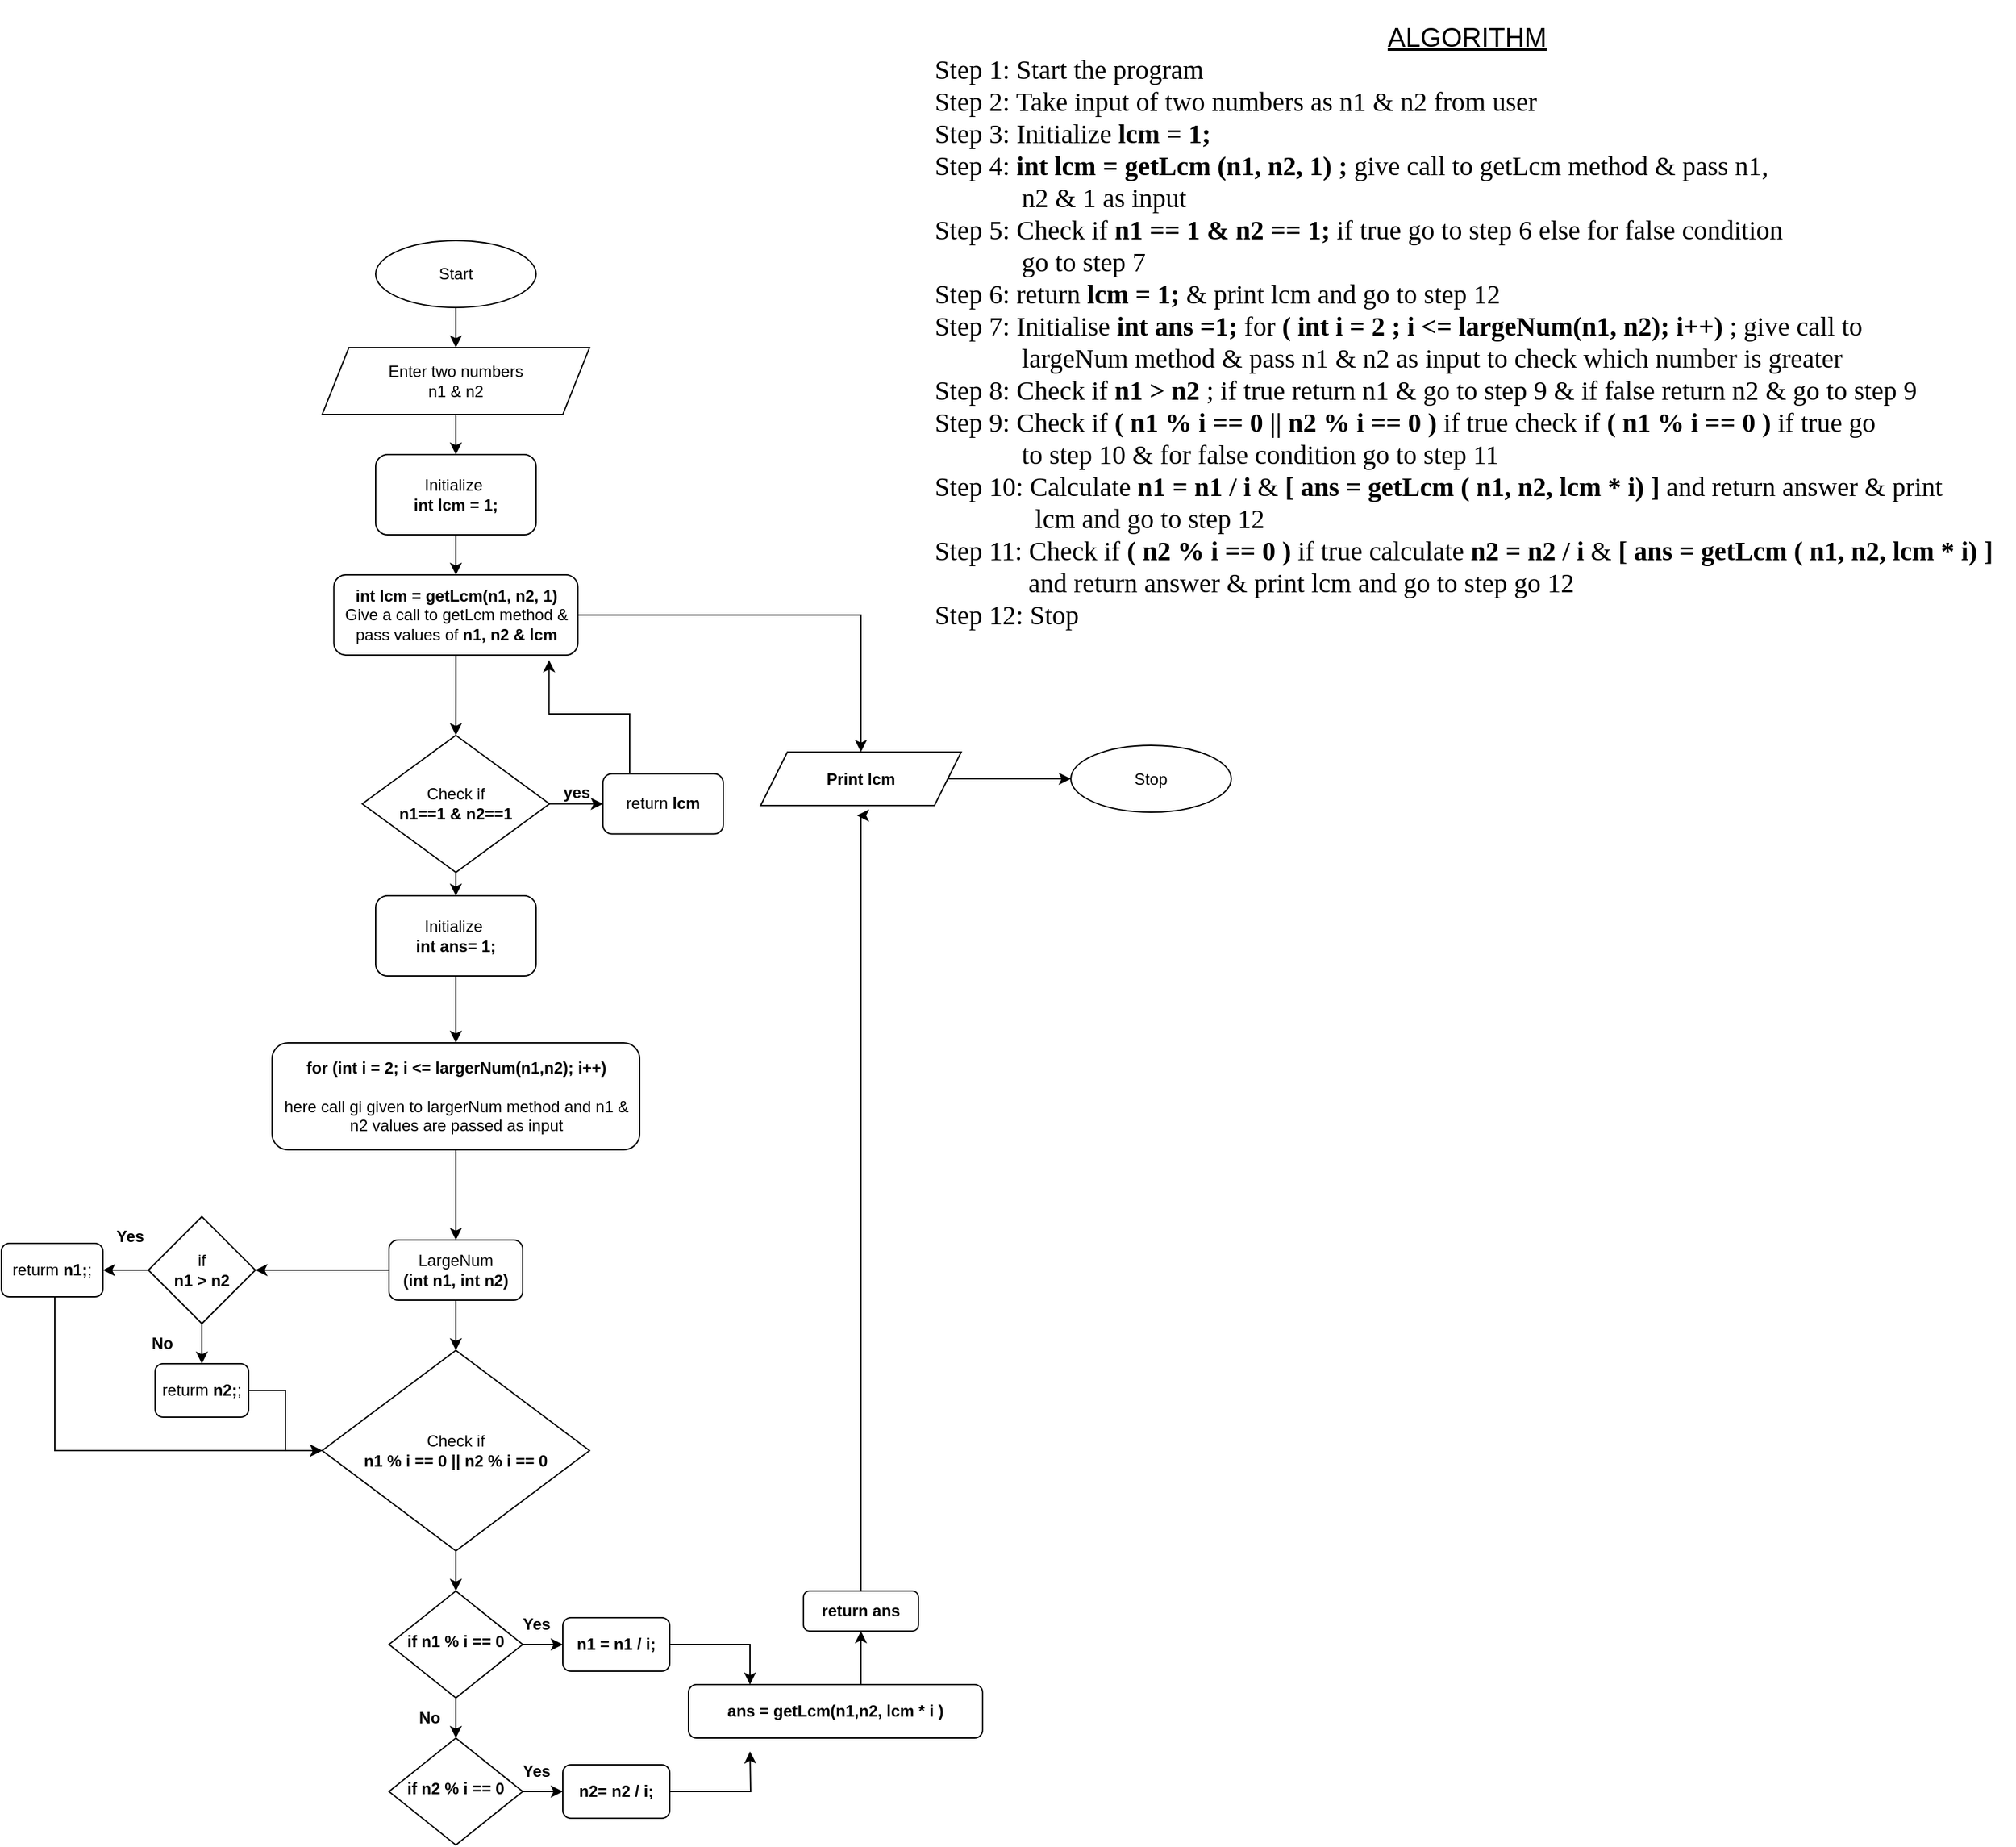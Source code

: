 <mxfile version="20.3.0" type="device"><diagram id="C5RBs43oDa-KdzZeNtuy" name="Page-1"><mxGraphModel dx="1865" dy="1818" grid="1" gridSize="10" guides="1" tooltips="1" connect="1" arrows="1" fold="1" page="1" pageScale="1" pageWidth="827" pageHeight="1169" math="0" shadow="0"><root><mxCell id="WIyWlLk6GJQsqaUBKTNV-0"/><mxCell id="WIyWlLk6GJQsqaUBKTNV-1" parent="WIyWlLk6GJQsqaUBKTNV-0"/><mxCell id="CnileuHkvS9iwC9WS1Vh-76" value="" style="edgeStyle=orthogonalEdgeStyle;rounded=0;orthogonalLoop=1;jettySize=auto;html=1;" parent="WIyWlLk6GJQsqaUBKTNV-1" source="lYnoROZ3ggJXZiapQa3B-0" target="CnileuHkvS9iwC9WS1Vh-5" edge="1"><mxGeometry relative="1" as="geometry"/></mxCell><mxCell id="lYnoROZ3ggJXZiapQa3B-0" value="Enter two numbers&lt;br&gt;n1 &amp;amp; n2" style="shape=parallelogram;perimeter=parallelogramPerimeter;whiteSpace=wrap;html=1;fixedSize=1;" parent="WIyWlLk6GJQsqaUBKTNV-1" vertex="1"><mxGeometry x="30" y="10" width="200" height="50" as="geometry"/></mxCell><mxCell id="CnileuHkvS9iwC9WS1Vh-75" value="" style="edgeStyle=orthogonalEdgeStyle;rounded=0;orthogonalLoop=1;jettySize=auto;html=1;" parent="WIyWlLk6GJQsqaUBKTNV-1" source="lYnoROZ3ggJXZiapQa3B-2" target="lYnoROZ3ggJXZiapQa3B-0" edge="1"><mxGeometry relative="1" as="geometry"/></mxCell><mxCell id="lYnoROZ3ggJXZiapQa3B-2" value="Start" style="ellipse;whiteSpace=wrap;html=1;" parent="WIyWlLk6GJQsqaUBKTNV-1" vertex="1"><mxGeometry x="70" y="-70" width="120" height="50" as="geometry"/></mxCell><mxCell id="lYnoROZ3ggJXZiapQa3B-3" value="Stop" style="ellipse;whiteSpace=wrap;html=1;" parent="WIyWlLk6GJQsqaUBKTNV-1" vertex="1"><mxGeometry x="590" y="307.5" width="120" height="50" as="geometry"/></mxCell><mxCell id="lYnoROZ3ggJXZiapQa3B-25" value="&lt;b&gt;yes&lt;/b&gt;" style="text;html=1;resizable=0;autosize=1;align=center;verticalAlign=middle;points=[];fillColor=none;strokeColor=none;rounded=0;" parent="WIyWlLk6GJQsqaUBKTNV-1" vertex="1"><mxGeometry x="200" y="327.5" width="40" height="30" as="geometry"/></mxCell><mxCell id="lYnoROZ3ggJXZiapQa3B-26" value="&lt;b&gt;No&lt;/b&gt;" style="text;html=1;resizable=0;autosize=1;align=center;verticalAlign=middle;points=[];fillColor=none;strokeColor=none;rounded=0;" parent="WIyWlLk6GJQsqaUBKTNV-1" vertex="1"><mxGeometry x="90" y="1020" width="40" height="30" as="geometry"/></mxCell><mxCell id="iXhg-Dmxnr5Got1JAh_S-0" value="&lt;font style=&quot;font-size: 20px;&quot;&gt;&lt;u&gt;ALGORITHM&lt;/u&gt;&lt;br&gt;&lt;div style=&quot;text-align: left;&quot;&gt;&lt;span style=&quot;background-color: initial;&quot;&gt;&lt;font style=&quot;font-size: 20px;&quot; face=&quot;Times New Roman&quot;&gt;Step 1: Start the program&lt;/font&gt;&lt;/span&gt;&lt;/div&gt;&lt;div style=&quot;text-align: left;&quot;&gt;&lt;span style=&quot;background-color: initial;&quot;&gt;&lt;font style=&quot;font-size: 20px;&quot; face=&quot;Times New Roman&quot;&gt;Step 2: Take input of two numbers as n1 &amp;amp; n2 from user&lt;/font&gt;&lt;/span&gt;&lt;/div&gt;&lt;div style=&quot;text-align: left;&quot;&gt;&lt;span style=&quot;background-color: initial;&quot;&gt;&lt;font style=&quot;font-size: 20px;&quot; face=&quot;Times New Roman&quot;&gt;Step 3: Initialize &lt;b&gt;lcm = 1;&lt;/b&gt;&lt;/font&gt;&lt;/span&gt;&lt;/div&gt;&lt;div style=&quot;text-align: left;&quot;&gt;&lt;font style=&quot;font-size: 20px;&quot; face=&quot;Times New Roman&quot;&gt;Step 4: &lt;b&gt;int lcm = getLcm (n1, n2, 1) ; &lt;/b&gt;give call to getLcm method &amp;amp; pass n1,&lt;/font&gt;&lt;/div&gt;&lt;div style=&quot;text-align: left;&quot;&gt;&lt;font style=&quot;font-size: 20px;&quot; face=&quot;Times New Roman&quot;&gt;&amp;nbsp; &amp;nbsp; &amp;nbsp; &amp;nbsp; &amp;nbsp; &amp;nbsp; &amp;nbsp;n2 &amp;amp; 1 as input&lt;/font&gt;&lt;/div&gt;&lt;div style=&quot;text-align: left;&quot;&gt;&lt;font style=&quot;font-size: 20px;&quot; face=&quot;Times New Roman&quot;&gt;Step 5: Check if &lt;b&gt;n1 == 1 &amp;amp; n2 == 1;&lt;/b&gt; if true go to step 6 else for false condition&lt;/font&gt;&lt;/div&gt;&lt;div style=&quot;text-align: left;&quot;&gt;&lt;font style=&quot;font-size: 20px;&quot; face=&quot;Times New Roman&quot;&gt;&amp;nbsp; &amp;nbsp; &amp;nbsp; &amp;nbsp; &amp;nbsp; &amp;nbsp; &amp;nbsp;go to step 7&lt;/font&gt;&lt;/div&gt;&lt;div style=&quot;text-align: left;&quot;&gt;&lt;font style=&quot;font-size: 20px;&quot; face=&quot;Times New Roman&quot;&gt;Step 6: return&lt;b&gt; lcm = 1;&lt;/b&gt; &amp;amp; print lcm and go to step 12&lt;/font&gt;&lt;/div&gt;&lt;div style=&quot;text-align: left;&quot;&gt;&lt;font style=&quot;font-size: 20px;&quot; face=&quot;Times New Roman&quot;&gt;Step 7: Initialise &lt;b&gt;int ans =1;&lt;/b&gt; for &lt;b&gt;( int i = 2 ; i &amp;lt;= largeNum(n1, n2); i++)&lt;/b&gt; ; give call to&amp;nbsp;&lt;/font&gt;&lt;/div&gt;&lt;div style=&quot;text-align: left;&quot;&gt;&lt;font style=&quot;font-size: 20px;&quot; face=&quot;Times New Roman&quot;&gt;&amp;nbsp; &amp;nbsp; &amp;nbsp; &amp;nbsp; &amp;nbsp; &amp;nbsp; &amp;nbsp;largeNum method &amp;amp; pass n1 &amp;amp; n2 as input to check which number is greater&amp;nbsp; &amp;nbsp;&lt;/font&gt;&lt;/div&gt;&lt;div style=&quot;text-align: left;&quot;&gt;&lt;font style=&quot;font-size: 20px;&quot; face=&quot;Times New Roman&quot;&gt;Step 8: Check if &lt;b&gt;n1 &amp;gt; n2&lt;/b&gt; ; if true return n1 &amp;amp; go to step 9 &amp;amp; if false return n2 &amp;amp; go to step 9&lt;/font&gt;&lt;/div&gt;&lt;div style=&quot;text-align: left;&quot;&gt;&lt;font style=&quot;font-size: 20px;&quot; face=&quot;Times New Roman&quot;&gt;Step 9: Check if&lt;b&gt; ( n1 % i == 0 || n2 % i == 0 ) &lt;/b&gt;if true check if &lt;b&gt;( n1 % i == 0 ) &lt;/b&gt;if true go&lt;br&gt;&lt;/font&gt;&lt;/div&gt;&lt;div style=&quot;text-align: left;&quot;&gt;&lt;font style=&quot;font-size: 20px;&quot; face=&quot;Times New Roman&quot;&gt;&amp;nbsp; &amp;nbsp; &amp;nbsp; &amp;nbsp; &amp;nbsp; &amp;nbsp; &amp;nbsp;to step 10 &amp;amp; for false condition go to step 11&lt;/font&gt;&lt;/div&gt;&lt;div style=&quot;text-align: left;&quot;&gt;&lt;font style=&quot;font-size: 20px;&quot; face=&quot;Times New Roman&quot;&gt;Step 10: Calculate &lt;b&gt;n1 = n1 / i &lt;/b&gt;&amp;amp; &lt;b&gt;[ ans = getLcm ( n1, n2, lcm * i) ] &lt;/b&gt;and return answer &amp;amp; print&amp;nbsp;&lt;/font&gt;&lt;/div&gt;&lt;div style=&quot;text-align: left;&quot;&gt;&lt;font style=&quot;font-size: 20px;&quot; face=&quot;Times New Roman&quot;&gt;&amp;nbsp; &amp;nbsp; &amp;nbsp; &amp;nbsp; &amp;nbsp; &amp;nbsp; &amp;nbsp; &amp;nbsp;lcm and go to step 12&lt;/font&gt;&lt;/div&gt;&lt;div style=&quot;text-align: left;&quot;&gt;&lt;font style=&quot;font-size: 20px;&quot; face=&quot;Times New Roman&quot;&gt;Step 11: C&lt;/font&gt;&lt;span style=&quot;font-family: &amp;quot;Times New Roman&amp;quot;; background-color: initial;&quot;&gt;heck if&lt;/span&gt;&lt;span style=&quot;font-family: &amp;quot;Times New Roman&amp;quot;; background-color: initial;&quot;&gt;&amp;nbsp;&lt;/span&gt;&lt;b style=&quot;font-family: &amp;quot;Times New Roman&amp;quot;; background-color: initial;&quot;&gt;( n2 % i == 0 )&amp;nbsp;&lt;/b&gt;&lt;span style=&quot;font-family: &amp;quot;Times New Roman&amp;quot;; background-color: initial;&quot;&gt;if true c&lt;/span&gt;&lt;span style=&quot;font-family: &amp;quot;Times New Roman&amp;quot;; background-color: initial;&quot;&gt;alculate&lt;/span&gt;&lt;span style=&quot;font-family: &amp;quot;Times New Roman&amp;quot;; background-color: initial;&quot;&gt;&amp;nbsp;&lt;/span&gt;&lt;b style=&quot;font-family: &amp;quot;Times New Roman&amp;quot;; background-color: initial;&quot;&gt;n2 = n2 / i&amp;nbsp;&lt;/b&gt;&lt;span style=&quot;font-family: &amp;quot;Times New Roman&amp;quot;; background-color: initial;&quot;&gt;&amp;amp;&lt;/span&gt;&lt;span style=&quot;font-family: &amp;quot;Times New Roman&amp;quot;; background-color: initial;&quot;&gt;&amp;nbsp;&lt;/span&gt;&lt;b style=&quot;font-family: &amp;quot;Times New Roman&amp;quot;; background-color: initial;&quot;&gt;[ ans = getLcm ( n1, n2, lcm * i) ]&amp;nbsp;&lt;/b&gt;&lt;/div&gt;&lt;div style=&quot;text-align: left;&quot;&gt;&lt;span style=&quot;font-family: &amp;quot;Times New Roman&amp;quot;; background-color: initial;&quot;&gt;&amp;nbsp; &amp;nbsp; &amp;nbsp; &amp;nbsp; &amp;nbsp; &amp;nbsp; &amp;nbsp; and return answer &amp;amp; print&amp;nbsp;&lt;/span&gt;&lt;span style=&quot;background-color: initial; font-family: &amp;quot;Times New Roman&amp;quot;;&quot;&gt;lcm and go to step&amp;nbsp;&lt;/span&gt;&lt;span style=&quot;background-color: initial; font-family: &amp;quot;Times New Roman&amp;quot;;&quot;&gt;go 12&lt;/span&gt;&lt;/div&gt;&lt;div style=&quot;text-align: left;&quot;&gt;&lt;span style=&quot;background-color: initial; font-family: &amp;quot;Times New Roman&amp;quot;;&quot;&gt;Step 12: Stop&lt;/span&gt;&lt;/div&gt;&lt;div style=&quot;text-align: left;&quot;&gt;&lt;font style=&quot;font-size: 20px;&quot; face=&quot;Times New Roman&quot;&gt;&amp;nbsp; &amp;nbsp; &amp;nbsp;&amp;nbsp;&lt;/font&gt;&lt;/div&gt;&lt;/font&gt;" style="text;html=1;resizable=0;autosize=1;align=center;verticalAlign=middle;points=[];fillColor=none;strokeColor=none;rounded=0;" parent="WIyWlLk6GJQsqaUBKTNV-1" vertex="1"><mxGeometry x="476" y="-250" width="820" height="510" as="geometry"/></mxCell><mxCell id="CnileuHkvS9iwC9WS1Vh-31" value="" style="edgeStyle=orthogonalEdgeStyle;rounded=0;orthogonalLoop=1;jettySize=auto;html=1;" parent="WIyWlLk6GJQsqaUBKTNV-1" source="ebRFuPuoQEXQRNmqTRKV-1" target="CnileuHkvS9iwC9WS1Vh-30" edge="1"><mxGeometry relative="1" as="geometry"/></mxCell><mxCell id="CnileuHkvS9iwC9WS1Vh-78" value="" style="edgeStyle=orthogonalEdgeStyle;rounded=0;orthogonalLoop=1;jettySize=auto;html=1;" parent="WIyWlLk6GJQsqaUBKTNV-1" source="ebRFuPuoQEXQRNmqTRKV-1" target="CnileuHkvS9iwC9WS1Vh-2" edge="1"><mxGeometry relative="1" as="geometry"/></mxCell><mxCell id="ebRFuPuoQEXQRNmqTRKV-1" value="&lt;b&gt;int lcm = getLcm(n1, n2, 1)&lt;/b&gt;&lt;br&gt;Give a call to getLcm method &amp;amp; pass values of &lt;b&gt;n1, n2 &amp;amp; lcm&lt;/b&gt;" style="rounded=1;whiteSpace=wrap;html=1;" parent="WIyWlLk6GJQsqaUBKTNV-1" vertex="1"><mxGeometry x="38.75" y="180" width="182.5" height="60" as="geometry"/></mxCell><mxCell id="CnileuHkvS9iwC9WS1Vh-53" value="" style="edgeStyle=orthogonalEdgeStyle;rounded=0;orthogonalLoop=1;jettySize=auto;html=1;" parent="WIyWlLk6GJQsqaUBKTNV-1" source="ebRFuPuoQEXQRNmqTRKV-5" target="CnileuHkvS9iwC9WS1Vh-27" edge="1"><mxGeometry relative="1" as="geometry"/></mxCell><mxCell id="CnileuHkvS9iwC9WS1Vh-55" value="" style="edgeStyle=orthogonalEdgeStyle;rounded=0;orthogonalLoop=1;jettySize=auto;html=1;" parent="WIyWlLk6GJQsqaUBKTNV-1" source="ebRFuPuoQEXQRNmqTRKV-5" target="CnileuHkvS9iwC9WS1Vh-26" edge="1"><mxGeometry relative="1" as="geometry"/></mxCell><mxCell id="ebRFuPuoQEXQRNmqTRKV-5" value="&lt;b&gt;if n1 % i == 0&lt;/b&gt;" style="rhombus;whiteSpace=wrap;html=1;shadow=0;fontFamily=Helvetica;fontSize=12;align=center;strokeWidth=1;spacing=6;spacingTop=-4;" parent="WIyWlLk6GJQsqaUBKTNV-1" vertex="1"><mxGeometry x="80" y="940" width="100" height="80" as="geometry"/></mxCell><mxCell id="CnileuHkvS9iwC9WS1Vh-79" value="" style="edgeStyle=orthogonalEdgeStyle;rounded=0;orthogonalLoop=1;jettySize=auto;html=1;" parent="WIyWlLk6GJQsqaUBKTNV-1" source="CnileuHkvS9iwC9WS1Vh-2" target="CnileuHkvS9iwC9WS1Vh-4" edge="1"><mxGeometry relative="1" as="geometry"/></mxCell><mxCell id="CnileuHkvS9iwC9WS1Vh-81" value="" style="edgeStyle=orthogonalEdgeStyle;rounded=0;orthogonalLoop=1;jettySize=auto;html=1;" parent="WIyWlLk6GJQsqaUBKTNV-1" source="CnileuHkvS9iwC9WS1Vh-2" target="CnileuHkvS9iwC9WS1Vh-80" edge="1"><mxGeometry relative="1" as="geometry"/></mxCell><mxCell id="CnileuHkvS9iwC9WS1Vh-2" value="Check if&lt;br&gt;&lt;b&gt;n1==1 &amp;amp; n2==1&lt;/b&gt;" style="rhombus;whiteSpace=wrap;html=1;" parent="WIyWlLk6GJQsqaUBKTNV-1" vertex="1"><mxGeometry x="60" y="300" width="140" height="102.5" as="geometry"/></mxCell><mxCell id="CnileuHkvS9iwC9WS1Vh-83" style="edgeStyle=orthogonalEdgeStyle;rounded=0;orthogonalLoop=1;jettySize=auto;html=1;entryX=0.882;entryY=1.063;entryDx=0;entryDy=0;entryPerimeter=0;" parent="WIyWlLk6GJQsqaUBKTNV-1" source="CnileuHkvS9iwC9WS1Vh-4" target="ebRFuPuoQEXQRNmqTRKV-1" edge="1"><mxGeometry relative="1" as="geometry"><Array as="points"><mxPoint x="260" y="284"/></Array></mxGeometry></mxCell><mxCell id="CnileuHkvS9iwC9WS1Vh-4" value="return &lt;b&gt;lcm&lt;/b&gt;" style="rounded=1;whiteSpace=wrap;html=1;" parent="WIyWlLk6GJQsqaUBKTNV-1" vertex="1"><mxGeometry x="240" y="328.75" width="90" height="45" as="geometry"/></mxCell><mxCell id="CnileuHkvS9iwC9WS1Vh-77" value="" style="edgeStyle=orthogonalEdgeStyle;rounded=0;orthogonalLoop=1;jettySize=auto;html=1;" parent="WIyWlLk6GJQsqaUBKTNV-1" source="CnileuHkvS9iwC9WS1Vh-5" target="ebRFuPuoQEXQRNmqTRKV-1" edge="1"><mxGeometry relative="1" as="geometry"/></mxCell><mxCell id="CnileuHkvS9iwC9WS1Vh-5" value="Initialize&amp;nbsp;&lt;br&gt;&lt;b&gt;int lcm = 1;&lt;br&gt;&lt;/b&gt;" style="rounded=1;whiteSpace=wrap;html=1;" parent="WIyWlLk6GJQsqaUBKTNV-1" vertex="1"><mxGeometry x="70" y="90" width="120" height="60" as="geometry"/></mxCell><mxCell id="CnileuHkvS9iwC9WS1Vh-61" value="" style="edgeStyle=orthogonalEdgeStyle;rounded=0;orthogonalLoop=1;jettySize=auto;html=1;" parent="WIyWlLk6GJQsqaUBKTNV-1" source="CnileuHkvS9iwC9WS1Vh-6" target="CnileuHkvS9iwC9WS1Vh-42" edge="1"><mxGeometry relative="1" as="geometry"/></mxCell><mxCell id="CnileuHkvS9iwC9WS1Vh-6" value="&lt;b&gt;for (int i = 2; i &amp;lt;= largerNum(n1,n2); i++)&lt;/b&gt;&lt;br&gt;&lt;br&gt;here call gi given to largerNum method and n1 &amp;amp; n2 values are passed as input" style="rounded=1;whiteSpace=wrap;html=1;" parent="WIyWlLk6GJQsqaUBKTNV-1" vertex="1"><mxGeometry x="-7.5" y="530" width="275" height="80" as="geometry"/></mxCell><mxCell id="CnileuHkvS9iwC9WS1Vh-52" value="" style="edgeStyle=orthogonalEdgeStyle;rounded=0;orthogonalLoop=1;jettySize=auto;html=1;" parent="WIyWlLk6GJQsqaUBKTNV-1" source="CnileuHkvS9iwC9WS1Vh-25" target="ebRFuPuoQEXQRNmqTRKV-5" edge="1"><mxGeometry relative="1" as="geometry"/></mxCell><mxCell id="CnileuHkvS9iwC9WS1Vh-25" value="Check if&lt;br&gt;&lt;b&gt;n1 % i == 0 || n2 % i == 0&lt;/b&gt;" style="rhombus;whiteSpace=wrap;html=1;" parent="WIyWlLk6GJQsqaUBKTNV-1" vertex="1"><mxGeometry x="30" y="760" width="200" height="150" as="geometry"/></mxCell><mxCell id="CnileuHkvS9iwC9WS1Vh-70" style="edgeStyle=orthogonalEdgeStyle;rounded=0;orthogonalLoop=1;jettySize=auto;html=1;" parent="WIyWlLk6GJQsqaUBKTNV-1" source="CnileuHkvS9iwC9WS1Vh-26" target="CnileuHkvS9iwC9WS1Vh-69" edge="1"><mxGeometry relative="1" as="geometry"><Array as="points"><mxPoint x="350" y="980"/></Array></mxGeometry></mxCell><mxCell id="CnileuHkvS9iwC9WS1Vh-26" value="&lt;b&gt;n1 = n1 / i;&lt;/b&gt;" style="rounded=1;whiteSpace=wrap;html=1;" parent="WIyWlLk6GJQsqaUBKTNV-1" vertex="1"><mxGeometry x="210" y="960" width="80" height="40" as="geometry"/></mxCell><mxCell id="CnileuHkvS9iwC9WS1Vh-54" value="" style="edgeStyle=orthogonalEdgeStyle;rounded=0;orthogonalLoop=1;jettySize=auto;html=1;" parent="WIyWlLk6GJQsqaUBKTNV-1" source="CnileuHkvS9iwC9WS1Vh-27" target="CnileuHkvS9iwC9WS1Vh-28" edge="1"><mxGeometry relative="1" as="geometry"/></mxCell><mxCell id="CnileuHkvS9iwC9WS1Vh-27" value="&lt;b&gt;if n2 % i == 0&lt;/b&gt;" style="rhombus;whiteSpace=wrap;html=1;shadow=0;fontFamily=Helvetica;fontSize=12;align=center;strokeWidth=1;spacing=6;spacingTop=-4;" parent="WIyWlLk6GJQsqaUBKTNV-1" vertex="1"><mxGeometry x="80" y="1050" width="100" height="80" as="geometry"/></mxCell><mxCell id="CnileuHkvS9iwC9WS1Vh-71" style="edgeStyle=orthogonalEdgeStyle;rounded=0;orthogonalLoop=1;jettySize=auto;html=1;" parent="WIyWlLk6GJQsqaUBKTNV-1" source="CnileuHkvS9iwC9WS1Vh-28" edge="1"><mxGeometry relative="1" as="geometry"><mxPoint x="350" y="1060" as="targetPoint"/></mxGeometry></mxCell><mxCell id="CnileuHkvS9iwC9WS1Vh-28" value="&lt;b&gt;n2= n2 / i;&lt;/b&gt;" style="rounded=1;whiteSpace=wrap;html=1;" parent="WIyWlLk6GJQsqaUBKTNV-1" vertex="1"><mxGeometry x="210" y="1070" width="80" height="40" as="geometry"/></mxCell><mxCell id="CnileuHkvS9iwC9WS1Vh-32" value="" style="edgeStyle=orthogonalEdgeStyle;rounded=0;orthogonalLoop=1;jettySize=auto;html=1;" parent="WIyWlLk6GJQsqaUBKTNV-1" source="CnileuHkvS9iwC9WS1Vh-30" target="lYnoROZ3ggJXZiapQa3B-3" edge="1"><mxGeometry relative="1" as="geometry"/></mxCell><mxCell id="CnileuHkvS9iwC9WS1Vh-30" value="&lt;b&gt;Print lcm&lt;/b&gt;" style="shape=parallelogram;perimeter=parallelogramPerimeter;whiteSpace=wrap;html=1;fixedSize=1;" parent="WIyWlLk6GJQsqaUBKTNV-1" vertex="1"><mxGeometry x="358" y="312.5" width="150" height="40" as="geometry"/></mxCell><mxCell id="CnileuHkvS9iwC9WS1Vh-63" value="" style="edgeStyle=orthogonalEdgeStyle;rounded=0;orthogonalLoop=1;jettySize=auto;html=1;" parent="WIyWlLk6GJQsqaUBKTNV-1" source="CnileuHkvS9iwC9WS1Vh-40" target="CnileuHkvS9iwC9WS1Vh-43" edge="1"><mxGeometry relative="1" as="geometry"/></mxCell><mxCell id="CnileuHkvS9iwC9WS1Vh-64" value="" style="edgeStyle=orthogonalEdgeStyle;rounded=0;orthogonalLoop=1;jettySize=auto;html=1;" parent="WIyWlLk6GJQsqaUBKTNV-1" source="CnileuHkvS9iwC9WS1Vh-40" target="CnileuHkvS9iwC9WS1Vh-44" edge="1"><mxGeometry relative="1" as="geometry"/></mxCell><mxCell id="CnileuHkvS9iwC9WS1Vh-40" value="if&lt;br&gt;&lt;b&gt;n1 &amp;gt; n2&lt;/b&gt;" style="rhombus;whiteSpace=wrap;html=1;" parent="WIyWlLk6GJQsqaUBKTNV-1" vertex="1"><mxGeometry x="-100" y="660" width="80" height="80" as="geometry"/></mxCell><mxCell id="CnileuHkvS9iwC9WS1Vh-62" style="edgeStyle=orthogonalEdgeStyle;rounded=0;orthogonalLoop=1;jettySize=auto;html=1;entryX=1;entryY=0.5;entryDx=0;entryDy=0;" parent="WIyWlLk6GJQsqaUBKTNV-1" source="CnileuHkvS9iwC9WS1Vh-42" target="CnileuHkvS9iwC9WS1Vh-40" edge="1"><mxGeometry relative="1" as="geometry"/></mxCell><mxCell id="CnileuHkvS9iwC9WS1Vh-68" value="" style="edgeStyle=orthogonalEdgeStyle;rounded=0;orthogonalLoop=1;jettySize=auto;html=1;" parent="WIyWlLk6GJQsqaUBKTNV-1" source="CnileuHkvS9iwC9WS1Vh-42" target="CnileuHkvS9iwC9WS1Vh-25" edge="1"><mxGeometry relative="1" as="geometry"/></mxCell><mxCell id="CnileuHkvS9iwC9WS1Vh-42" value="LargeNum &lt;br&gt;&lt;b&gt;(int n1, int n2)&lt;/b&gt;" style="rounded=1;whiteSpace=wrap;html=1;" parent="WIyWlLk6GJQsqaUBKTNV-1" vertex="1"><mxGeometry x="80" y="677.5" width="100" height="45" as="geometry"/></mxCell><mxCell id="CnileuHkvS9iwC9WS1Vh-84" style="edgeStyle=orthogonalEdgeStyle;rounded=0;orthogonalLoop=1;jettySize=auto;html=1;entryX=0;entryY=0.5;entryDx=0;entryDy=0;" parent="WIyWlLk6GJQsqaUBKTNV-1" source="CnileuHkvS9iwC9WS1Vh-43" target="CnileuHkvS9iwC9WS1Vh-25" edge="1"><mxGeometry relative="1" as="geometry"/></mxCell><mxCell id="CnileuHkvS9iwC9WS1Vh-43" value="returm &lt;b&gt;n2;&lt;/b&gt;;" style="rounded=1;whiteSpace=wrap;html=1;" parent="WIyWlLk6GJQsqaUBKTNV-1" vertex="1"><mxGeometry x="-95" y="770" width="70" height="40" as="geometry"/></mxCell><mxCell id="CnileuHkvS9iwC9WS1Vh-85" style="edgeStyle=orthogonalEdgeStyle;rounded=0;orthogonalLoop=1;jettySize=auto;html=1;entryX=0;entryY=0.5;entryDx=0;entryDy=0;" parent="WIyWlLk6GJQsqaUBKTNV-1" source="CnileuHkvS9iwC9WS1Vh-44" target="CnileuHkvS9iwC9WS1Vh-25" edge="1"><mxGeometry relative="1" as="geometry"><Array as="points"><mxPoint x="-170" y="835"/></Array></mxGeometry></mxCell><mxCell id="CnileuHkvS9iwC9WS1Vh-44" value="returm &lt;b&gt;n1;&lt;/b&gt;;" style="rounded=1;whiteSpace=wrap;html=1;" parent="WIyWlLk6GJQsqaUBKTNV-1" vertex="1"><mxGeometry x="-210" y="680" width="76" height="40" as="geometry"/></mxCell><mxCell id="CnileuHkvS9iwC9WS1Vh-45" value="&lt;b&gt;No&lt;/b&gt;" style="text;html=1;resizable=0;autosize=1;align=center;verticalAlign=middle;points=[];fillColor=none;strokeColor=none;rounded=0;" parent="WIyWlLk6GJQsqaUBKTNV-1" vertex="1"><mxGeometry x="-110" y="740" width="40" height="30" as="geometry"/></mxCell><mxCell id="CnileuHkvS9iwC9WS1Vh-46" value="&lt;b&gt;Yes&lt;/b&gt;" style="text;html=1;resizable=0;autosize=1;align=center;verticalAlign=middle;points=[];fillColor=none;strokeColor=none;rounded=0;" parent="WIyWlLk6GJQsqaUBKTNV-1" vertex="1"><mxGeometry x="-134" y="660" width="40" height="30" as="geometry"/></mxCell><mxCell id="CnileuHkvS9iwC9WS1Vh-56" value="&lt;b&gt;Yes&lt;/b&gt;" style="text;html=1;resizable=0;autosize=1;align=center;verticalAlign=middle;points=[];fillColor=none;strokeColor=none;rounded=0;" parent="WIyWlLk6GJQsqaUBKTNV-1" vertex="1"><mxGeometry x="170" y="950" width="40" height="30" as="geometry"/></mxCell><mxCell id="CnileuHkvS9iwC9WS1Vh-57" value="&lt;b&gt;Yes&lt;/b&gt;" style="text;html=1;resizable=0;autosize=1;align=center;verticalAlign=middle;points=[];fillColor=none;strokeColor=none;rounded=0;" parent="WIyWlLk6GJQsqaUBKTNV-1" vertex="1"><mxGeometry x="170" y="1060" width="40" height="30" as="geometry"/></mxCell><mxCell id="CnileuHkvS9iwC9WS1Vh-58" value="&lt;b&gt;No&lt;/b&gt;" style="text;html=1;resizable=0;autosize=1;align=center;verticalAlign=middle;points=[];fillColor=none;strokeColor=none;rounded=0;" parent="WIyWlLk6GJQsqaUBKTNV-1" vertex="1"><mxGeometry x="90" y="410" width="40" height="30" as="geometry"/></mxCell><mxCell id="CnileuHkvS9iwC9WS1Vh-73" value="" style="edgeStyle=orthogonalEdgeStyle;rounded=0;orthogonalLoop=1;jettySize=auto;html=1;" parent="WIyWlLk6GJQsqaUBKTNV-1" source="CnileuHkvS9iwC9WS1Vh-69" target="CnileuHkvS9iwC9WS1Vh-72" edge="1"><mxGeometry relative="1" as="geometry"><Array as="points"><mxPoint x="433" y="1000"/><mxPoint x="433" y="1000"/></Array></mxGeometry></mxCell><mxCell id="CnileuHkvS9iwC9WS1Vh-69" value="&lt;b&gt;ans = getLcm(n1,n2, lcm * i )&lt;/b&gt;" style="rounded=1;whiteSpace=wrap;html=1;" parent="WIyWlLk6GJQsqaUBKTNV-1" vertex="1"><mxGeometry x="304" y="1010" width="220" height="40" as="geometry"/></mxCell><mxCell id="CnileuHkvS9iwC9WS1Vh-74" style="edgeStyle=orthogonalEdgeStyle;rounded=0;orthogonalLoop=1;jettySize=auto;html=1;" parent="WIyWlLk6GJQsqaUBKTNV-1" source="CnileuHkvS9iwC9WS1Vh-72" edge="1"><mxGeometry relative="1" as="geometry"><mxPoint x="430" y="360" as="targetPoint"/><Array as="points"><mxPoint x="433" y="360"/></Array></mxGeometry></mxCell><mxCell id="CnileuHkvS9iwC9WS1Vh-72" value="&lt;b&gt;return ans&lt;/b&gt;" style="rounded=1;whiteSpace=wrap;html=1;" parent="WIyWlLk6GJQsqaUBKTNV-1" vertex="1"><mxGeometry x="390" y="940" width="86" height="30" as="geometry"/></mxCell><mxCell id="CnileuHkvS9iwC9WS1Vh-82" value="" style="edgeStyle=orthogonalEdgeStyle;rounded=0;orthogonalLoop=1;jettySize=auto;html=1;" parent="WIyWlLk6GJQsqaUBKTNV-1" source="CnileuHkvS9iwC9WS1Vh-80" target="CnileuHkvS9iwC9WS1Vh-6" edge="1"><mxGeometry relative="1" as="geometry"/></mxCell><mxCell id="CnileuHkvS9iwC9WS1Vh-80" value="Initialize&amp;nbsp;&lt;b&gt;&lt;br&gt;int ans= 1;&lt;/b&gt;" style="rounded=1;whiteSpace=wrap;html=1;" parent="WIyWlLk6GJQsqaUBKTNV-1" vertex="1"><mxGeometry x="70" y="420" width="120" height="60" as="geometry"/></mxCell></root></mxGraphModel></diagram></mxfile>